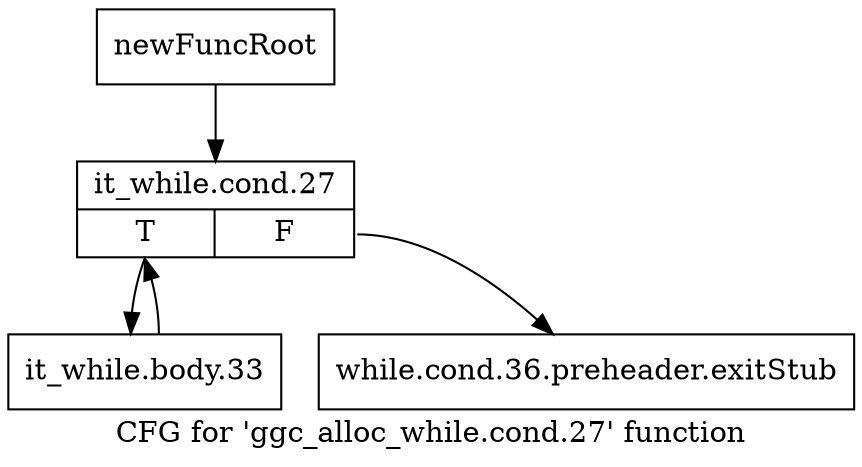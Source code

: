 digraph "CFG for 'ggc_alloc_while.cond.27' function" {
	label="CFG for 'ggc_alloc_while.cond.27' function";

	Node0xc6acc70 [shape=record,label="{newFuncRoot}"];
	Node0xc6acc70 -> Node0xc6ad120;
	Node0xc6ad0d0 [shape=record,label="{while.cond.36.preheader.exitStub}"];
	Node0xc6ad120 [shape=record,label="{it_while.cond.27|{<s0>T|<s1>F}}"];
	Node0xc6ad120:s0 -> Node0xc6ad170;
	Node0xc6ad120:s1 -> Node0xc6ad0d0;
	Node0xc6ad170 [shape=record,label="{it_while.body.33}"];
	Node0xc6ad170 -> Node0xc6ad120;
}
